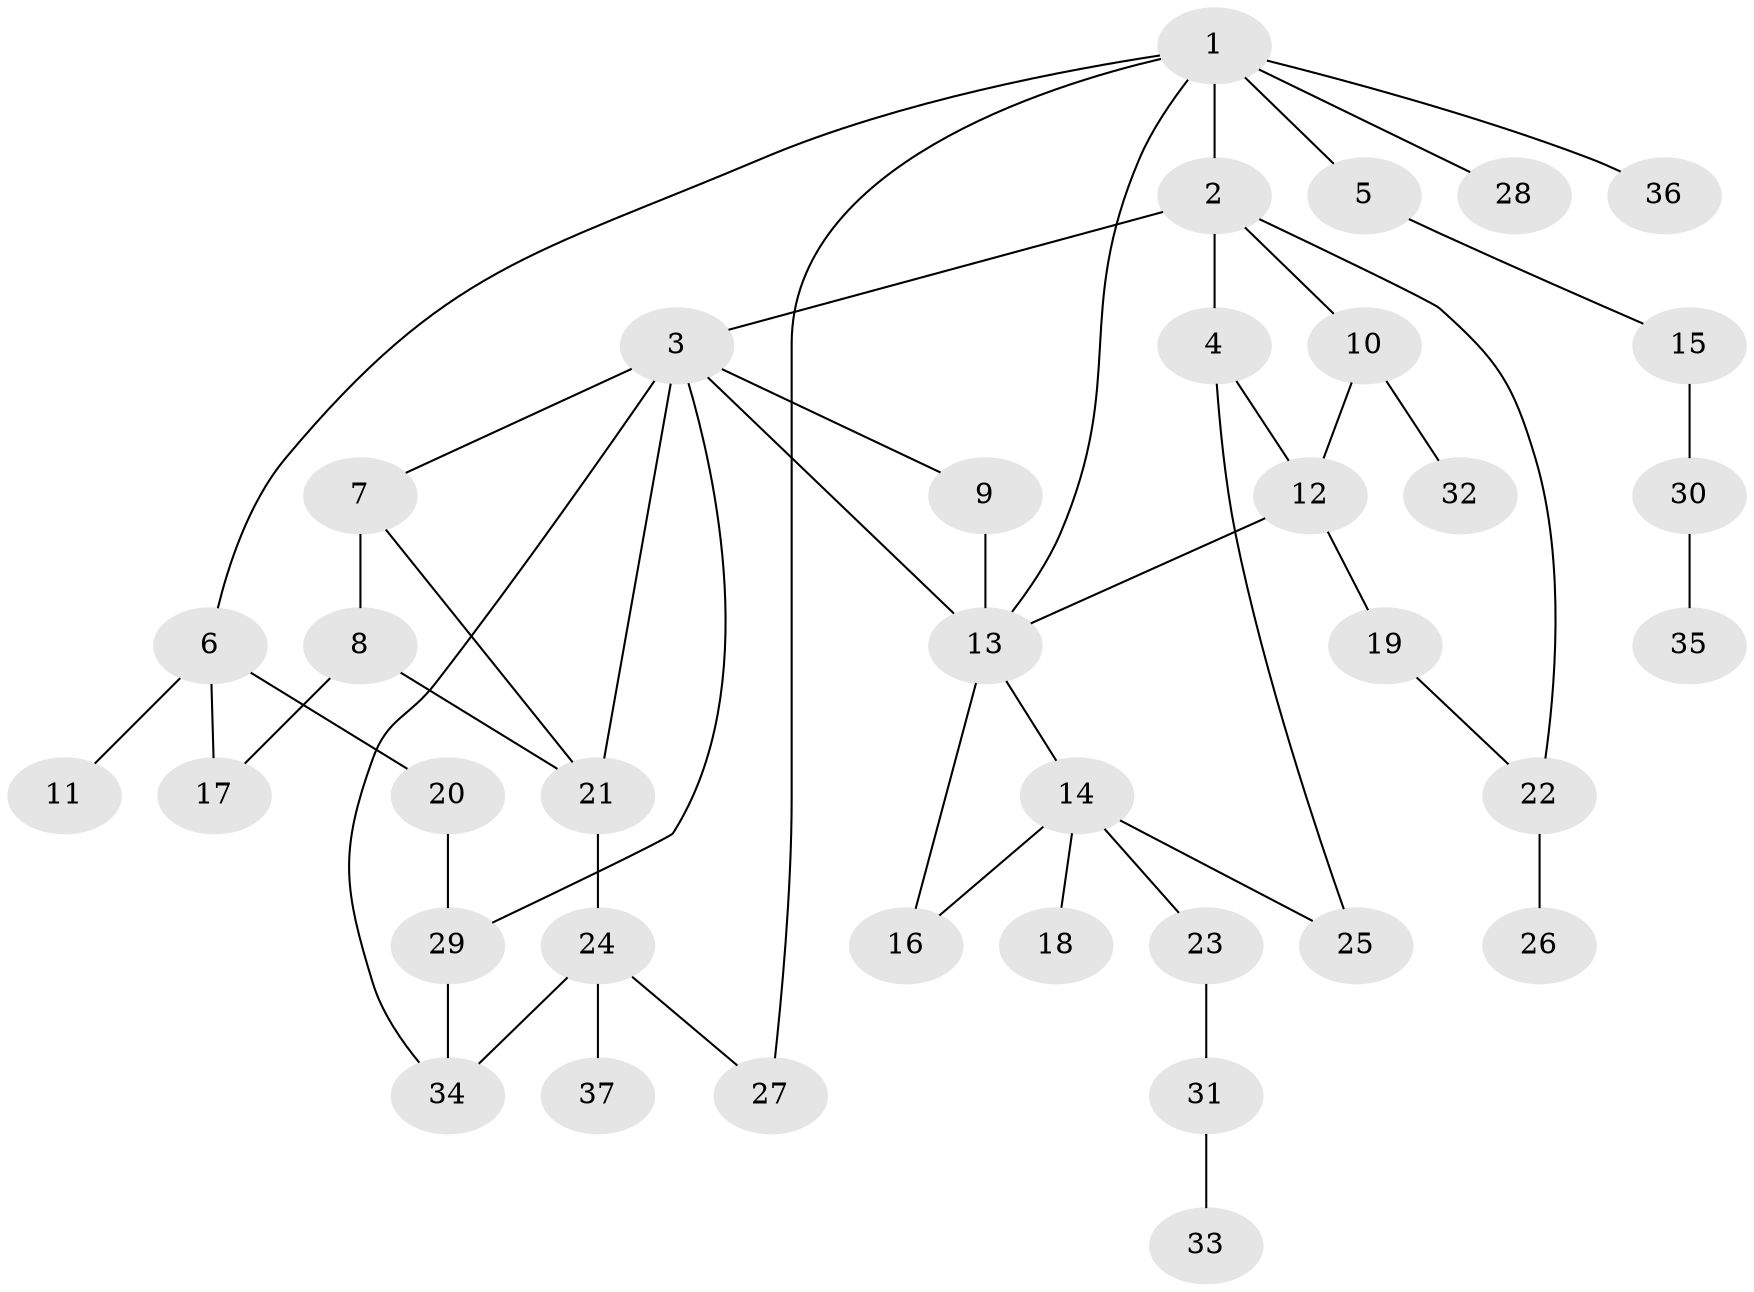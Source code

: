// original degree distribution, {9: 0.011111111111111112, 7: 0.022222222222222223, 5: 0.022222222222222223, 1: 0.37777777777777777, 2: 0.3111111111111111, 3: 0.12222222222222222, 4: 0.1, 6: 0.03333333333333333}
// Generated by graph-tools (version 1.1) at 2025/49/03/04/25 22:49:15]
// undirected, 37 vertices, 50 edges
graph export_dot {
  node [color=gray90,style=filled];
  1;
  2;
  3;
  4;
  5;
  6;
  7;
  8;
  9;
  10;
  11;
  12;
  13;
  14;
  15;
  16;
  17;
  18;
  19;
  20;
  21;
  22;
  23;
  24;
  25;
  26;
  27;
  28;
  29;
  30;
  31;
  32;
  33;
  34;
  35;
  36;
  37;
  1 -- 2 [weight=1.0];
  1 -- 5 [weight=1.0];
  1 -- 6 [weight=1.0];
  1 -- 13 [weight=1.0];
  1 -- 27 [weight=1.0];
  1 -- 28 [weight=1.0];
  1 -- 36 [weight=1.0];
  2 -- 3 [weight=1.0];
  2 -- 4 [weight=2.0];
  2 -- 10 [weight=1.0];
  2 -- 22 [weight=1.0];
  3 -- 7 [weight=1.0];
  3 -- 9 [weight=1.0];
  3 -- 13 [weight=1.0];
  3 -- 21 [weight=1.0];
  3 -- 29 [weight=1.0];
  3 -- 34 [weight=1.0];
  4 -- 12 [weight=1.0];
  4 -- 25 [weight=1.0];
  5 -- 15 [weight=1.0];
  6 -- 11 [weight=1.0];
  6 -- 17 [weight=2.0];
  6 -- 20 [weight=2.0];
  7 -- 8 [weight=1.0];
  7 -- 21 [weight=1.0];
  8 -- 17 [weight=1.0];
  8 -- 21 [weight=1.0];
  9 -- 13 [weight=4.0];
  10 -- 12 [weight=3.0];
  10 -- 32 [weight=1.0];
  12 -- 13 [weight=1.0];
  12 -- 19 [weight=1.0];
  13 -- 14 [weight=1.0];
  13 -- 16 [weight=1.0];
  14 -- 16 [weight=1.0];
  14 -- 18 [weight=1.0];
  14 -- 23 [weight=2.0];
  14 -- 25 [weight=1.0];
  15 -- 30 [weight=1.0];
  19 -- 22 [weight=1.0];
  20 -- 29 [weight=1.0];
  21 -- 24 [weight=1.0];
  22 -- 26 [weight=1.0];
  23 -- 31 [weight=1.0];
  24 -- 27 [weight=1.0];
  24 -- 34 [weight=1.0];
  24 -- 37 [weight=1.0];
  29 -- 34 [weight=1.0];
  30 -- 35 [weight=1.0];
  31 -- 33 [weight=1.0];
}
